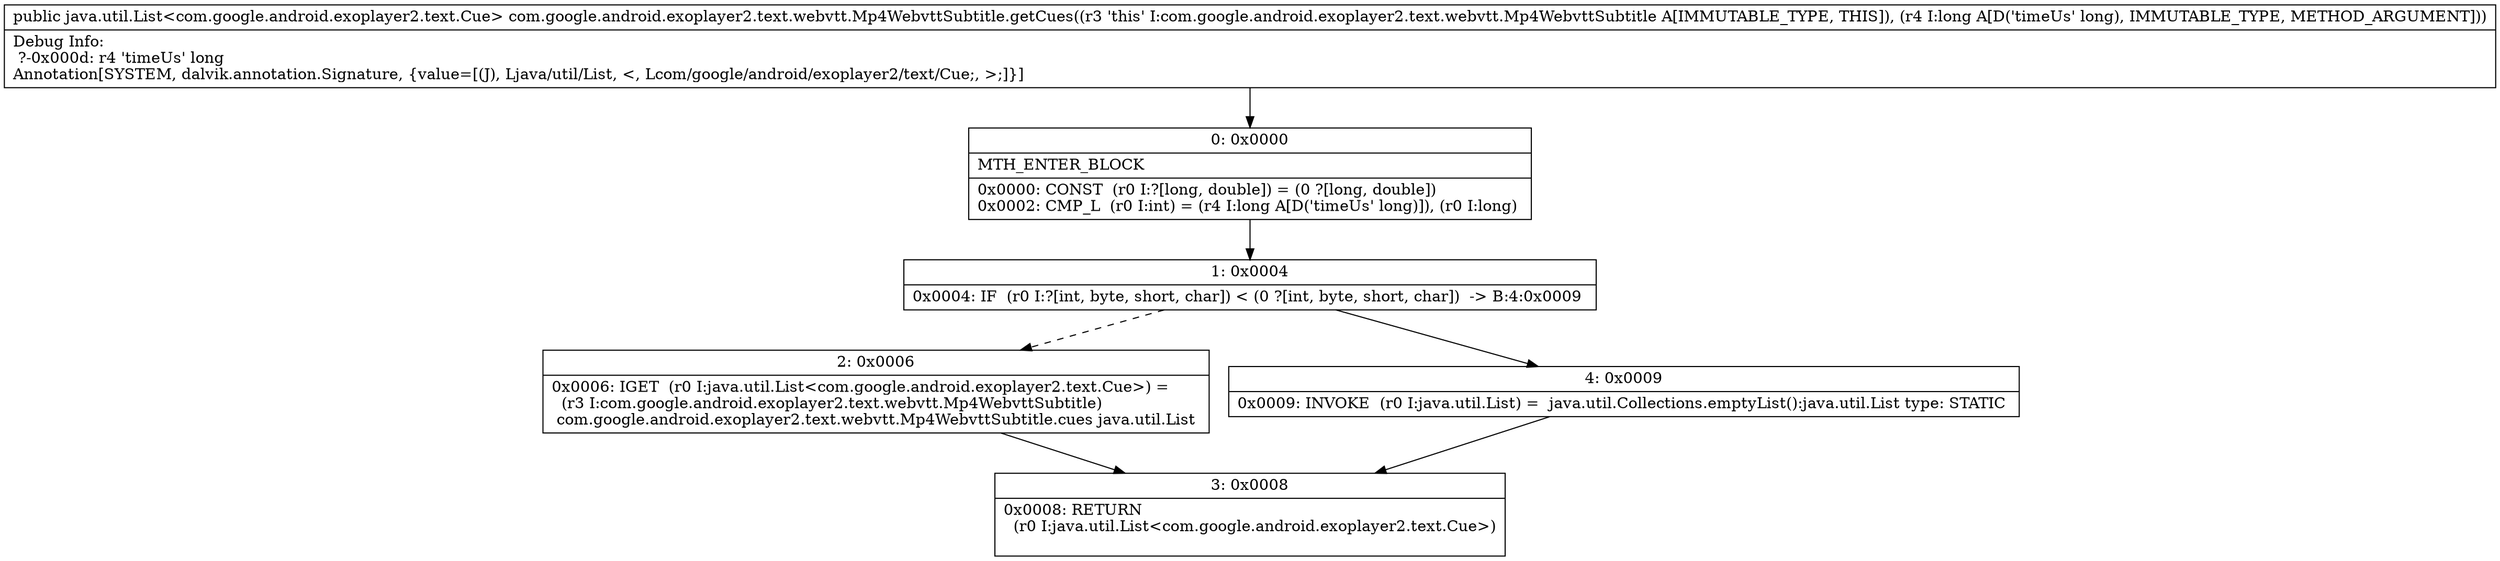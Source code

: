 digraph "CFG forcom.google.android.exoplayer2.text.webvtt.Mp4WebvttSubtitle.getCues(J)Ljava\/util\/List;" {
Node_0 [shape=record,label="{0\:\ 0x0000|MTH_ENTER_BLOCK\l|0x0000: CONST  (r0 I:?[long, double]) = (0 ?[long, double]) \l0x0002: CMP_L  (r0 I:int) = (r4 I:long A[D('timeUs' long)]), (r0 I:long) \l}"];
Node_1 [shape=record,label="{1\:\ 0x0004|0x0004: IF  (r0 I:?[int, byte, short, char]) \< (0 ?[int, byte, short, char])  \-\> B:4:0x0009 \l}"];
Node_2 [shape=record,label="{2\:\ 0x0006|0x0006: IGET  (r0 I:java.util.List\<com.google.android.exoplayer2.text.Cue\>) = \l  (r3 I:com.google.android.exoplayer2.text.webvtt.Mp4WebvttSubtitle)\l com.google.android.exoplayer2.text.webvtt.Mp4WebvttSubtitle.cues java.util.List \l}"];
Node_3 [shape=record,label="{3\:\ 0x0008|0x0008: RETURN  \l  (r0 I:java.util.List\<com.google.android.exoplayer2.text.Cue\>)\l \l}"];
Node_4 [shape=record,label="{4\:\ 0x0009|0x0009: INVOKE  (r0 I:java.util.List) =  java.util.Collections.emptyList():java.util.List type: STATIC \l}"];
MethodNode[shape=record,label="{public java.util.List\<com.google.android.exoplayer2.text.Cue\> com.google.android.exoplayer2.text.webvtt.Mp4WebvttSubtitle.getCues((r3 'this' I:com.google.android.exoplayer2.text.webvtt.Mp4WebvttSubtitle A[IMMUTABLE_TYPE, THIS]), (r4 I:long A[D('timeUs' long), IMMUTABLE_TYPE, METHOD_ARGUMENT]))  | Debug Info:\l  ?\-0x000d: r4 'timeUs' long\lAnnotation[SYSTEM, dalvik.annotation.Signature, \{value=[(J), Ljava\/util\/List, \<, Lcom\/google\/android\/exoplayer2\/text\/Cue;, \>;]\}]\l}"];
MethodNode -> Node_0;
Node_0 -> Node_1;
Node_1 -> Node_2[style=dashed];
Node_1 -> Node_4;
Node_2 -> Node_3;
Node_4 -> Node_3;
}

